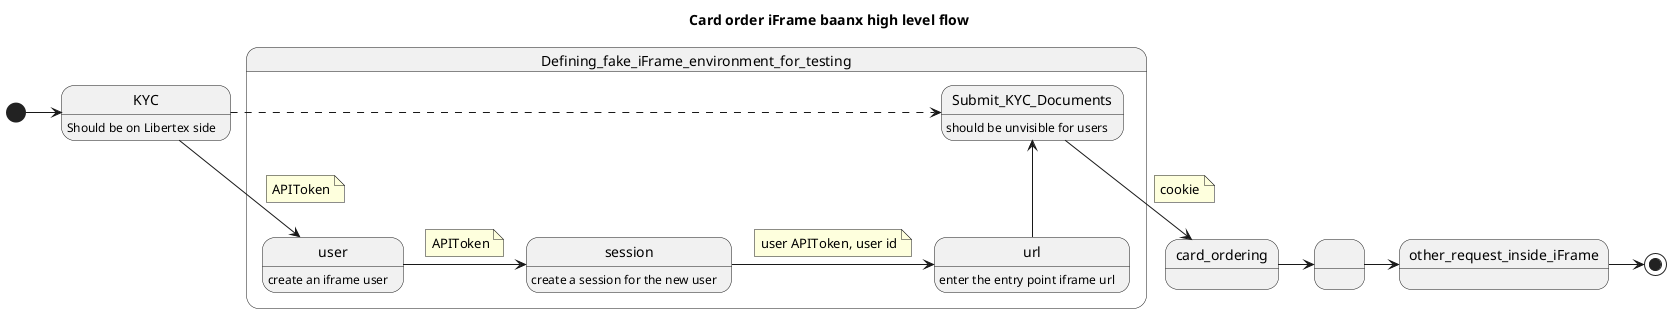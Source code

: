 @startuml libertex-use

title <b>Card order iFrame baanx high level flow</b>

[*] -right-> KYC
KYC: Should be on Libertex side

state Defining_fake_iFrame_environment_for_testing {

KYC -right-> user
user: create an iframe user
note on link : APIToken

user -right-> session
session: create a session for the new user
note on link : APIToken

session -right-> url
url: enter the entry point iframe url
note on link : user APIToken, user id

url -up-> Submit_KYC_Documents
}

KYC -right[dashed]-> Submit_KYC_Documents
Submit_KYC_Documents : should be unvisible for users

Submit_KYC_Documents -down-> card_ordering
note on link : cookie

card_ordering -right-> ...
... -right-> other_request_inside_iFrame
other_request_inside_iFrame -right-> [*]




@enduml